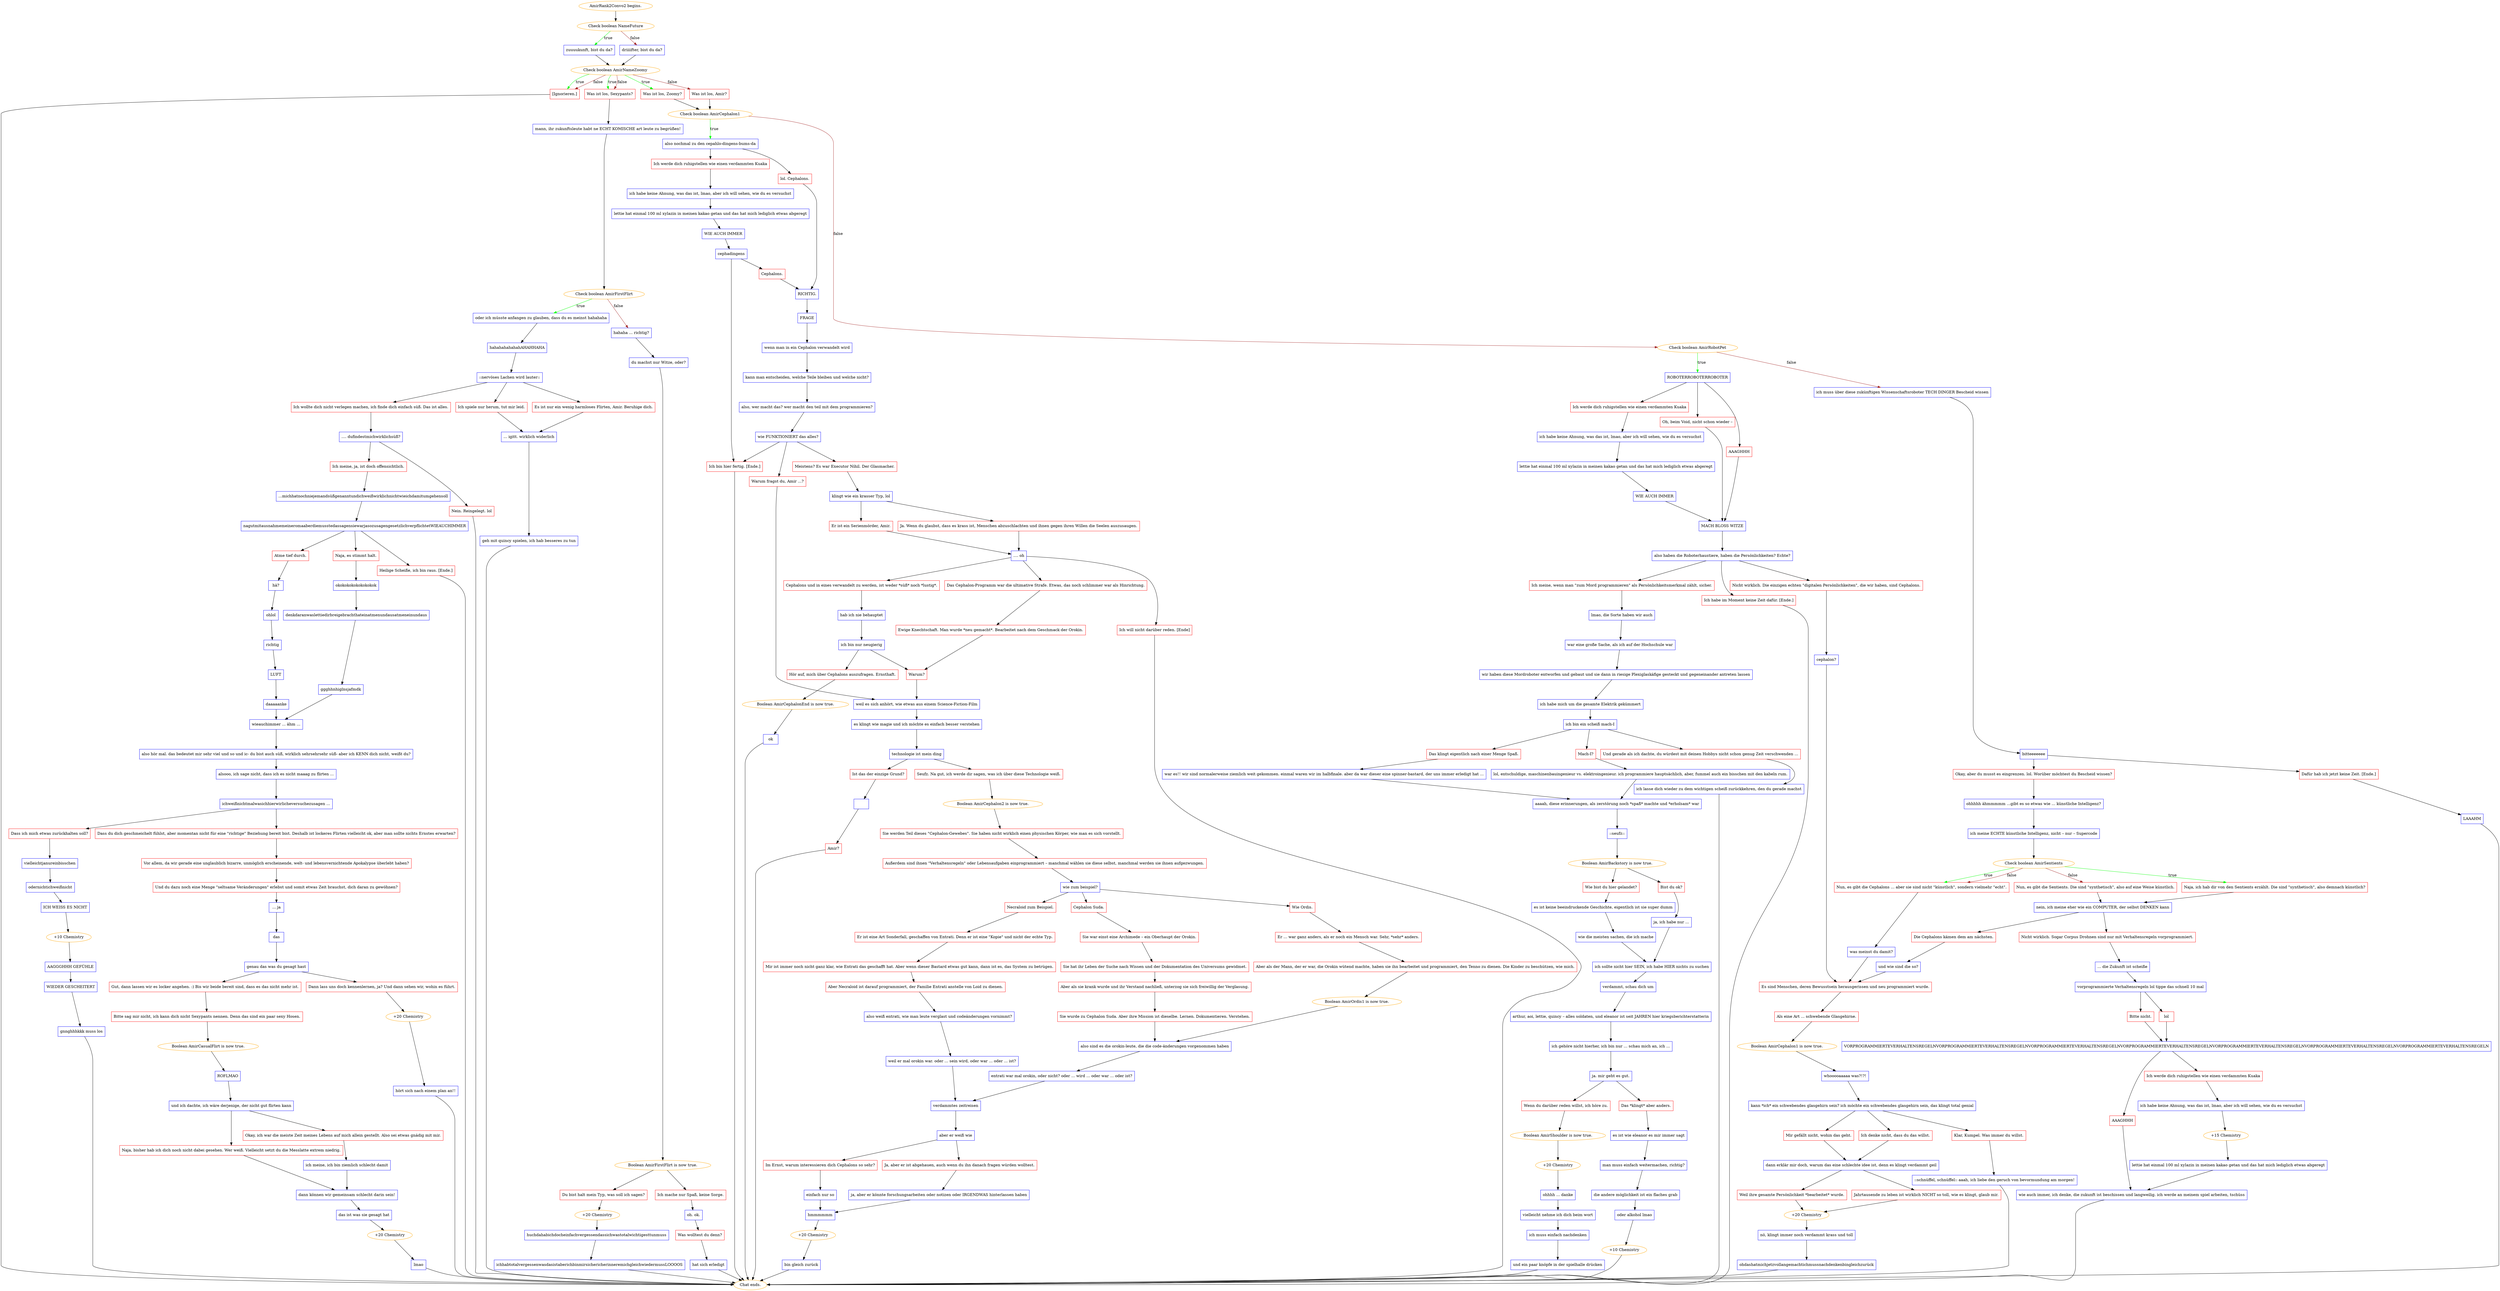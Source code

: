 digraph {
	"AmirRank2Convo2 begins." [color=orange];
		"AmirRank2Convo2 begins." -> j1555648941;
	j1555648941 [label="Check boolean NameFuture",color=orange];
		j1555648941 -> j3307361574 [label=true,color=green];
		j1555648941 -> j3724888176 [label=false,color=brown];
	j3307361574 [label="zuuuukunft, bist du da?",shape=box,color=blue];
		j3307361574 -> j3096240527;
	j3724888176 [label="driiiifter, bist du da?",shape=box,color=blue];
		j3724888176 -> j3096240527;
	j3096240527 [label="Check boolean AmirNameZoomy",color=orange];
		j3096240527 -> j4221938618 [label=true,color=green];
		j3096240527 -> j1084389722 [label=true,color=green];
		j3096240527 -> j474816345 [label=true,color=green];
		j3096240527 -> j4221938618 [label=false,color=brown];
		j3096240527 -> j1084389722 [label=false,color=brown];
		j3096240527 -> j4013942092 [label=false,color=brown];
	j4221938618 [label="[Ignorieren.]",shape=box,color=red];
		j4221938618 -> "Chat ends.";
	j1084389722 [label="Was ist los, Sexypants?",shape=box,color=red];
		j1084389722 -> j3750007848;
	j474816345 [label="Was ist los, Zoomy?",shape=box,color=red];
		j474816345 -> j87647369;
	j4013942092 [label="Was ist los, Amir?",shape=box,color=red];
		j4013942092 -> j87647369;
	"Chat ends." [color=orange];
	j3750007848 [label="mann, ihr zukunftsleute habt ne ECHT KOMISCHE art leute zu begrüßen!",shape=box,color=blue];
		j3750007848 -> j1575820688;
	j87647369 [label="Check boolean AmirCephalon1",color=orange];
		j87647369 -> j115121368 [label=true,color=green];
		j87647369 -> j1377197533 [label=false,color=brown];
	j1575820688 [label="Check boolean AmirFirstFlirt",color=orange];
		j1575820688 -> j2492034012 [label=true,color=green];
		j1575820688 -> j3393384955 [label=false,color=brown];
	j115121368 [label="also nochmal zu den cepahlo-dingens-bums-da",shape=box,color=blue];
		j115121368 -> j2312319209;
		j115121368 -> j2672631031;
	j1377197533 [label="Check boolean AmirRobotPet",color=orange];
		j1377197533 -> j4054132 [label=true,color=green];
		j1377197533 -> j3587318549 [label=false,color=brown];
	j2492034012 [label="oder ich müsste anfangen zu glauben, dass du es meinst hahahaha",shape=box,color=blue];
		j2492034012 -> j3124824646;
	j3393384955 [label="hahaha ... richtig?",shape=box,color=blue];
		j3393384955 -> j1797809894;
	j2312319209 [label="lol. Cephalons.",shape=box,color=red];
		j2312319209 -> j1317306424;
	j2672631031 [label="Ich werde dich ruhigstellen wie einen verdammten Kuaka",shape=box,color=red];
		j2672631031 -> j3753934464;
	j4054132 [label="ROBOTERROBOTERROBOTER",shape=box,color=blue];
		j4054132 -> j484419213;
		j4054132 -> j2311516231;
		j4054132 -> j1996155099;
	j3587318549 [label="ich muss über diese zukünftigen Wissenschaftsroboter TECH DINGER Bescheid wissen",shape=box,color=blue];
		j3587318549 -> j4246511531;
	j3124824646 [label="hahahahahahahAHAHHAHA",shape=box,color=blue];
		j3124824646 -> j4193447995;
	j1797809894 [label="du machst nur Witze, oder?",shape=box,color=blue];
		j1797809894 -> j1496595557;
	j1317306424 [label="RICHTIG.",shape=box,color=blue];
		j1317306424 -> j2656031469;
	j3753934464 [label="ich habe keine Ahnung, was das ist, lmao, aber ich will sehen, wie du es versuchst",shape=box,color=blue];
		j3753934464 -> j438664815;
	j484419213 [label="Oh, beim Void, nicht schon wieder –",shape=box,color=red];
		j484419213 -> j3017706590;
	j2311516231 [label="AAAGHHH",shape=box,color=red];
		j2311516231 -> j3017706590;
	j1996155099 [label="Ich werde dich ruhigstellen wie einen verdammten Kuaka",shape=box,color=red];
		j1996155099 -> j2029901667;
	j4246511531 [label="bitteeeeeee",shape=box,color=blue];
		j4246511531 -> j3028903675;
		j4246511531 -> j2031541575;
	j4193447995 [label="::nervöses Lachen wird lauter::",shape=box,color=blue];
		j4193447995 -> j2907826361;
		j4193447995 -> j4194079776;
		j4193447995 -> j1877489466;
	j1496595557 [label="Boolean AmirFirstFlirt is now true.",color=orange];
		j1496595557 -> j2982463184;
		j1496595557 -> j627037702;
	j2656031469 [label="FRAGE",shape=box,color=blue];
		j2656031469 -> j529052939;
	j438664815 [label="lettie hat einmal 100 ml xylazin in meinen kakao getan und das hat mich lediglich etwas abgeregt",shape=box,color=blue];
		j438664815 -> j3019687302;
	j3017706590 [label="MACH BLOSS WITZE",shape=box,color=blue];
		j3017706590 -> j2671769599;
	j2029901667 [label="ich habe keine Ahnung, was das ist, lmao, aber ich will sehen, wie du es versuchst",shape=box,color=blue];
		j2029901667 -> j3712962446;
	j3028903675 [label="Dafür hab ich jetzt keine Zeit. [Ende.]",shape=box,color=red];
		j3028903675 -> j215032088;
	j2031541575 [label="Okay, aber du musst es eingrenzen. lol. Worüber möchtest du Bescheid wissen?",shape=box,color=red];
		j2031541575 -> j11450129;
	j2907826361 [label="Ich wollte dich nicht verlegen machen, ich finde dich einfach süß. Das ist alles.",shape=box,color=red];
		j2907826361 -> j3585938906;
	j4194079776 [label="Ich spiele nur herum, tut mir leid.",shape=box,color=red];
		j4194079776 -> j3329032730;
	j1877489466 [label="Es ist nur ein wenig harmloses Flirten, Amir. Beruhige dich.",shape=box,color=red];
		j1877489466 -> j3329032730;
	j2982463184 [label="Du bist halt mein Typ, was soll ich sagen?",shape=box,color=red];
		j2982463184 -> j3801050391;
	j627037702 [label="Ich mache nur Spaß, keine Sorge.",shape=box,color=red];
		j627037702 -> j615910744;
	j529052939 [label="wenn man in ein Cephalon verwandelt wird",shape=box,color=blue];
		j529052939 -> j2843111048;
	j3019687302 [label="WIE AUCH IMMER",shape=box,color=blue];
		j3019687302 -> j654997722;
	j2671769599 [label="also haben die Roboterhaustiere, haben die Persönlichkeiten? Echte?",shape=box,color=blue];
		j2671769599 -> j2545538248;
		j2671769599 -> j3374352757;
		j2671769599 -> j3021494413;
	j3712962446 [label="lettie hat einmal 100 ml xylazin in meinen kakao getan und das hat mich lediglich etwas abgeregt",shape=box,color=blue];
		j3712962446 -> j3633236738;
	j215032088 [label="LAAAHM",shape=box,color=blue];
		j215032088 -> "Chat ends.";
	j11450129 [label="ohhhhh ähmmmmm ...gibt es so etwas wie ... künstliche Intelligenz?",shape=box,color=blue];
		j11450129 -> j2017907828;
	j3585938906 [label=".... dufindestmichwirklichsüß?",shape=box,color=blue];
		j3585938906 -> j4103598451;
		j3585938906 -> j3409012234;
	j3329032730 [label="... igitt. wirklich widerlich",shape=box,color=blue];
		j3329032730 -> j3915761420;
	j3801050391 [label="+20 Chemistry",color=orange];
		j3801050391 -> j752171801;
	j615910744 [label="oh. ok.",shape=box,color=blue];
		j615910744 -> j234731829;
	j2843111048 [label="kann man entscheiden, welche Teile bleiben und welche nicht?",shape=box,color=blue];
		j2843111048 -> j2879081918;
	j654997722 [label="cephadingens",shape=box,color=blue];
		j654997722 -> j700184981;
		j654997722 -> j26501869;
	j2545538248 [label="Nicht wirklich. Die einzigen echten \"digitalen Persönlichkeiten\", die wir haben, sind Cephalons.",shape=box,color=red];
		j2545538248 -> j2014499266;
	j3374352757 [label="Ich meine, wenn man \"zum Mord programmieren\" als Persönlichkeitsmerkmal zählt, sicher.",shape=box,color=red];
		j3374352757 -> j540731796;
	j3021494413 [label="Ich habe im Moment keine Zeit dafür. [Ende.]",shape=box,color=red];
		j3021494413 -> "Chat ends.";
	j3633236738 [label="WIE AUCH IMMER",shape=box,color=blue];
		j3633236738 -> j3017706590;
	j2017907828 [label="ich meine ECHTE künstliche Intelligenz, nicht – nur – Supercode",shape=box,color=blue];
		j2017907828 -> j3361290284;
	j4103598451 [label="Ich meine, ja, ist doch offensichtlich.",shape=box,color=red];
		j4103598451 -> j889946464;
	j3409012234 [label="Nein. Reingelegt. lol",shape=box,color=red];
		j3409012234 -> "Chat ends.";
	j3915761420 [label="geh mit quincy spielen, ich hab besseres zu tun",shape=box,color=blue];
		j3915761420 -> "Chat ends.";
	j752171801 [label="huchdahabichdocheinfachvergessendassichwastotalwichtigesttunmuss",shape=box,color=blue];
		j752171801 -> j4292324497;
	j234731829 [label="Was wolltest du denn?",shape=box,color=red];
		j234731829 -> j2499994886;
	j2879081918 [label="also, wer macht das? wer macht den teil mit dem programmieren?",shape=box,color=blue];
		j2879081918 -> j460803607;
	j700184981 [label="Cephalons.",shape=box,color=red];
		j700184981 -> j1317306424;
	j26501869 [label="Ich bin hier fertig. [Ende.]",shape=box,color=red];
		j26501869 -> "Chat ends.";
	j2014499266 [label="cephalon?",shape=box,color=blue];
		j2014499266 -> j3952377309;
	j540731796 [label="lmao, die Sorte haben wir auch",shape=box,color=blue];
		j540731796 -> j3939566060;
	j3361290284 [label="Check boolean AmirSentients",color=orange];
		j3361290284 -> j502698037 [label=true,color=green];
		j3361290284 -> j147018260 [label=true,color=green];
		j3361290284 -> j887103552 [label=false,color=brown];
		j3361290284 -> j147018260 [label=false,color=brown];
	j889946464 [label="...michhatnochniejemandsüßgenanntundichweißwirklichnichtwieichdamitumgehensoll",shape=box,color=blue];
		j889946464 -> j3006527897;
	j4292324497 [label="ichhabtotalvergessenwasdasistaberichbinmirsichericherinneremichgleichwiedermussLOOOOS",shape=box,color=blue];
		j4292324497 -> "Chat ends.";
	j2499994886 [label="hat sich erledigt",shape=box,color=blue];
		j2499994886 -> "Chat ends.";
	j460803607 [label="wie FUNKTIONIERT das alles?",shape=box,color=blue];
		j460803607 -> j391924389;
		j460803607 -> j242922062;
		j460803607 -> j26501869;
	j3952377309 [label="Es sind Menschen, deren Bewusstsein herausgerissen und neu programmiert wurde.",shape=box,color=red];
		j3952377309 -> j1605078569;
	j3939566060 [label="war eine große Sache, als ich auf der Hochschule war",shape=box,color=blue];
		j3939566060 -> j4258655379;
	j502698037 [label="Naja, ich hab dir von den Sentients erzählt. Die sind \"synthetisch\", also demnach künstlich?",shape=box,color=red];
		j502698037 -> j3122701849;
	j147018260 [label="Nun, es gibt die Cephalons ... aber sie sind nicht \"künstlich\", sondern vielmehr \"echt\".",shape=box,color=red];
		j147018260 -> j2378376927;
	j887103552 [label="Nun, es gibt die Sentients. Die sind \"synthetisch\", also auf eine Weise künstlich.",shape=box,color=red];
		j887103552 -> j3122701849;
	j3006527897 [label="nagutmitausnahmemeineromaaberdiemusstedassagensiewarjasozusagengesetzlichverpflichtetWIEAUCHIMMER",shape=box,color=blue];
		j3006527897 -> j2378956216;
		j3006527897 -> j2110427409;
		j3006527897 -> j2055702552;
	j391924389 [label="Meistens? Es war Executor Nihil. Der Glasmacher.",shape=box,color=red];
		j391924389 -> j1536701201;
	j242922062 [label="Warum fragst du, Amir ...?",shape=box,color=red];
		j242922062 -> j2910270750;
	j1605078569 [label="Als eine Art ... schwebende Glasgehirne.",shape=box,color=red];
		j1605078569 -> j2736927145;
	j4258655379 [label="wir haben diese Mordroboter entworfen und gebaut und sie dann in riesige Plexiglaskäfige gesteckt und gegeneinander antreten lassen",shape=box,color=blue];
		j4258655379 -> j719706352;
	j3122701849 [label="nein, ich meine eher wie ein COMPUTER, der selbst DENKEN kann",shape=box,color=blue];
		j3122701849 -> j1619777783;
		j3122701849 -> j840093473;
	j2378376927 [label="was meinst du damit?",shape=box,color=blue];
		j2378376927 -> j3952377309;
	j2378956216 [label="Atme tief durch.",shape=box,color=red];
		j2378956216 -> j2564326867;
	j2110427409 [label="Naja, es stimmt halt.",shape=box,color=red];
		j2110427409 -> j2190914013;
	j2055702552 [label="Heilige Scheiße, ich bin raus. [Ende.]",shape=box,color=red];
		j2055702552 -> "Chat ends.";
	j1536701201 [label="klingt wie ein krasser Typ, lol",shape=box,color=blue];
		j1536701201 -> j2458441488;
		j1536701201 -> j3708547763;
	j2910270750 [label="weil es sich anhört, wie etwas aus einem Science-Fiction-Film",shape=box,color=blue];
		j2910270750 -> j846729492;
	j2736927145 [label="Boolean AmirCephalon1 is now true.",color=orange];
		j2736927145 -> j2217811682;
	j719706352 [label="ich habe mich um die gesamte Elektrik gekümmert",shape=box,color=blue];
		j719706352 -> j4021572635;
	j1619777783 [label="Die Cephalons kämen dem am nächsten.",shape=box,color=red];
		j1619777783 -> j1147397134;
	j840093473 [label="Nicht wirklich. Sogar Corpus Drohnen sind nur mit Verhaltensregeln vorprogrammiert.",shape=box,color=red];
		j840093473 -> j2359377820;
	j2564326867 [label="hä?",shape=box,color=blue];
		j2564326867 -> j4255470236;
	j2190914013 [label="okokokokokokokokok",shape=box,color=blue];
		j2190914013 -> j2219963722;
	j2458441488 [label="Ja. Wenn du glaubst, dass es krass ist, Menschen abzuschlachten und ihnen gegen ihren Willen die Seelen auszusaugen.",shape=box,color=red];
		j2458441488 -> j1381907920;
	j3708547763 [label="Er ist ein Serienmörder, Amir.",shape=box,color=red];
		j3708547763 -> j1381907920;
	j846729492 [label="es klingt wie magie und ich möchte es einfach besser verstehen",shape=box,color=blue];
		j846729492 -> j21761654;
	j2217811682 [label="whooooaaaaa was?!?!",shape=box,color=blue];
		j2217811682 -> j1940614752;
	j4021572635 [label="ich bin ein scheiß mach-I",shape=box,color=blue];
		j4021572635 -> j2165625261;
		j4021572635 -> j1970320508;
		j4021572635 -> j553232700;
	j1147397134 [label="und wie sind die so?",shape=box,color=blue];
		j1147397134 -> j3952377309;
	j2359377820 [label="... die Zukunft ist scheiße",shape=box,color=blue];
		j2359377820 -> j292380097;
	j4255470236 [label="ohlol",shape=box,color=blue];
		j4255470236 -> j3981626300;
	j2219963722 [label="denkdaranwaslettiedirbreigebrachthateinatmenundausatmeneinundaus",shape=box,color=blue];
		j2219963722 -> j3613006947;
	j1381907920 [label=".... oh",shape=box,color=blue];
		j1381907920 -> j215706029;
		j1381907920 -> j2231074874;
		j1381907920 -> j658200061;
	j21761654 [label="technologie ist mein ding",shape=box,color=blue];
		j21761654 -> j1023077670;
		j21761654 -> j2938090448;
	j1940614752 [label="kann *ich* ein schwebendes glasgehirn sein? ich möchte ein schwebendes glasgehirn sein, das klingt total genial",shape=box,color=blue];
		j1940614752 -> j3594797301;
		j1940614752 -> j3096640561;
		j1940614752 -> j3549899847;
	j2165625261 [label="Mach-I?",shape=box,color=red];
		j2165625261 -> j2414151238;
	j1970320508 [label="Das klingt eigentlich nach einer Menge Spaß.",shape=box,color=red];
		j1970320508 -> j2266044189;
	j553232700 [label="Und gerade als ich dachte, du würdest mit deinen Hobbys nicht schon genug Zeit verschwenden ...",shape=box,color=red];
		j553232700 -> j2151363898;
	j292380097 [label="vorprogrammierte Verhaltensregeln lol tippe das schnell 10 mal",shape=box,color=blue];
		j292380097 -> j3666099847;
		j292380097 -> j1149664132;
	j3981626300 [label="richtig",shape=box,color=blue];
		j3981626300 -> j3604036129;
	j3613006947 [label="ggghhnhiglnsjafmdk",shape=box,color=blue];
		j3613006947 -> j2225385559;
	j215706029 [label="Cephalons und in eines verwandelt zu werden, ist weder *süß* noch *lustig*.",shape=box,color=red];
		j215706029 -> j1480842532;
	j2231074874 [label="Ich will nicht darüber reden. [Ende]",shape=box,color=red];
		j2231074874 -> "Chat ends.";
	j658200061 [label="Das Cephalon-Programm war die ultimative Strafe. Etwas, das noch schlimmer war als Hinrichtung.",shape=box,color=red];
		j658200061 -> j3679616956;
	j1023077670 [label="Ist das der einzige Grund?",shape=box,color=red];
		j1023077670 -> j3956974090;
	j2938090448 [label="Seufz. Na gut, ich werde dir sagen, was ich über diese Technologie weiß.",shape=box,color=red];
		j2938090448 -> j3833795817;
	j3594797301 [label="Mir gefällt nicht, wohin das geht.",shape=box,color=red];
		j3594797301 -> j328105516;
	j3096640561 [label="Ich denke nicht, dass du das willst.",shape=box,color=red];
		j3096640561 -> j328105516;
	j3549899847 [label="Klar, Kumpel. Was immer du willst.",shape=box,color=red];
		j3549899847 -> j1934114727;
	j2414151238 [label="lol, entschuldige, maschinenbauingenieur vs. elektroingenieur. ich programmiere hauptsächlich, aber, fummel auch ein bisschen mit den kabeln rum.",shape=box,color=blue];
		j2414151238 -> j322707743;
	j2266044189 [label="war es!! wir sind normalerweise ziemlich weit gekommen. einmal waren wir im halbfinale. aber da war dieser eine spinner-bastard, der uns immer erledigt hat ...",shape=box,color=blue];
		j2266044189 -> j322707743;
	j2151363898 [label="ich lasse dich wieder zu dem wichtigen scheiß zurückkehren, den du gerade machst",shape=box,color=blue];
		j2151363898 -> "Chat ends.";
	j3666099847 [label="lol",shape=box,color=red];
		j3666099847 -> j1771278913;
	j1149664132 [label="Bitte nicht.",shape=box,color=red];
		j1149664132 -> j1771278913;
	j3604036129 [label="LUFT",shape=box,color=blue];
		j3604036129 -> j1114644403;
	j2225385559 [label="wieauchimmer ... ähm ...",shape=box,color=blue];
		j2225385559 -> j1192422242;
	j1480842532 [label="hab ich nie behauptet",shape=box,color=blue];
		j1480842532 -> j1909174252;
	j3679616956 [label="Ewige Knechtschaft. Man wurde *neu gemacht*. Bearbeitet nach dem Geschmack der Orokin.",shape=box,color=red];
		j3679616956 -> j349047859;
	j3956974090 [label="  ",shape=box,color=blue];
		j3956974090 -> j2228253618;
	j3833795817 [label="Boolean AmirCephalon2 is now true.",color=orange];
		j3833795817 -> j2222101076;
	j328105516 [label="dann erklär mir doch, warum das eine schlechte idee ist, denn es klingt verdammt geil",shape=box,color=blue];
		j328105516 -> j2072444409;
		j328105516 -> j1961590580;
	j1934114727 [label="::schnüffel, schnüffel:: aaah, ich liebe den geruch von bevormundung am morgen!",shape=box,color=blue];
		j1934114727 -> "Chat ends.";
	j322707743 [label="aaaah, diese erinnerungen, als zerstörung noch *spaß* machte und *erholsam* war",shape=box,color=blue];
		j322707743 -> j2134939187;
	j1771278913 [label="VORPROGRAMMIERTEVERHALTENSREGELNVORPROGRAMMIERTEVERHALTENSREGELNVORPROGRAMMIERTEVERHALTENSREGELNVORPROGRAMMIERTEVERHALTENSREGELNVORPROGRAMMIERTEVERHALTENSREGELNVORPROGRAMMIERTEVERHALTENSREGELNVORPROGRAMMIERTEVERHALTENSREGELN",shape=box,color=blue];
		j1771278913 -> j2101935954;
		j1771278913 -> j4168805984;
	j1114644403 [label="daaaaanke",shape=box,color=blue];
		j1114644403 -> j2225385559;
	j1192422242 [label="also hör mal. das bedeutet mir sehr viel und so und ic- du bist auch süß, wirklich sehrsehrsehr süß- aber ich KENN dich nicht, weißt du?",shape=box,color=blue];
		j1192422242 -> j2960310200;
	j1909174252 [label="ich bin nur neugierig",shape=box,color=blue];
		j1909174252 -> j349047859;
		j1909174252 -> j2478160134;
	j349047859 [label="Warum?",shape=box,color=red];
		j349047859 -> j2910270750;
	j2228253618 [label="Amir?",shape=box,color=red];
		j2228253618 -> "Chat ends.";
	j2222101076 [label="Sie werden Teil dieses \"Cephalon-Gewebes\". Sie haben nicht wirklich einen physischen Körper, wie man es sich vorstellt.",shape=box,color=red];
		j2222101076 -> j1962427523;
	j2072444409 [label="Weil ihre gesamte Persönlichkeit *bearbeitet* wurde.",shape=box,color=red];
		j2072444409 -> j1746055533;
	j1961590580 [label="Jahrtausende zu leben ist wirklich NICHT so toll, wie es klingt, glaub mir.",shape=box,color=red];
		j1961590580 -> j1746055533;
	j2134939187 [label="::seufz::",shape=box,color=blue];
		j2134939187 -> j2341517216;
	j2101935954 [label="Ich werde dich ruhigstellen wie einen verdammten Kuaka",shape=box,color=red];
		j2101935954 -> j1028692125;
	j4168805984 [label="AAAGHHH",shape=box,color=red];
		j4168805984 -> j1644398351;
	j2960310200 [label="alsooo, ich sage nicht, dass ich es nicht maaag zu flirten ...",shape=box,color=blue];
		j2960310200 -> j2539879114;
	j2478160134 [label="Hör auf, mich über Cephalons auszufragen. Ernsthaft.",shape=box,color=red];
		j2478160134 -> j1631207674;
	j1962427523 [label="Außerdem sind ihnen \"Verhaltensregeln\" oder Lebensaufgaben einprogrammiert – manchmal wählen sie diese selbst, manchmal werden sie ihnen aufgezwungen.",shape=box,color=red];
		j1962427523 -> j2079666052;
	j1746055533 [label="+20 Chemistry",color=orange];
		j1746055533 -> j1308649462;
	j2341517216 [label="Boolean AmirBackstory is now true.",color=orange];
		j2341517216 -> j469885157;
		j2341517216 -> j3559321770;
	j1028692125 [label="ich habe keine Ahnung, was das ist, lmao, aber ich will sehen, wie du es versuchst",shape=box,color=blue];
		j1028692125 -> j3783282761;
	j1644398351 [label="wie auch immer, ich denke, die zukunft ist beschissen und langweilig. ich werde an meinem spiel arbeiten, tschüss",shape=box,color=blue];
		j1644398351 -> "Chat ends.";
	j2539879114 [label="ichweißnichtmalwasichhierwirlicheversuchezusagen ...",shape=box,color=blue];
		j2539879114 -> j1259729077;
		j2539879114 -> j1361180172;
	j1631207674 [label="Boolean AmirCephalonEnd is now true.",color=orange];
		j1631207674 -> j2346536463;
	j2079666052 [label="wie zum beispiel?",shape=box,color=blue];
		j2079666052 -> j1063890308;
		j2079666052 -> j2880122644;
		j2079666052 -> j1361587791;
	j1308649462 [label="nö, klingt immer noch verdammt krass und toll",shape=box,color=blue];
		j1308649462 -> j3675864132;
	j469885157 [label="Bist du ok?",shape=box,color=red];
		j469885157 -> j108346602;
	j3559321770 [label="Wie bist du hier gelandet?",shape=box,color=red];
		j3559321770 -> j4196180171;
	j3783282761 [label="+15 Chemistry",color=orange];
		j3783282761 -> j2080758054;
	j1259729077 [label="Dass du dich geschmeichelt fühlst, aber momentan nicht für eine \"richtige\" Beziehung bereit bist. Deshalb ist lockeres Flirten vielleicht ok, aber man sollte nichts Ernstes erwarten?",shape=box,color=red];
		j1259729077 -> j987611496;
	j1361180172 [label="Dass ich mich etwas zurückhalten soll?",shape=box,color=red];
		j1361180172 -> j3757143851;
	j2346536463 [label="ok",shape=box,color=blue];
		j2346536463 -> "Chat ends.";
	j1063890308 [label="Wie Ordis.",shape=box,color=red];
		j1063890308 -> j4121593158;
	j2880122644 [label="Cephalon Suda.",shape=box,color=red];
		j2880122644 -> j4221896187;
	j1361587791 [label="Necraloid zum Beispiel.",shape=box,color=red];
		j1361587791 -> j3093834857;
	j3675864132 [label="ohdashatmichjetzvollangemachtichmussnachdenkenbingleichzurück",shape=box,color=blue];
		j3675864132 -> "Chat ends.";
	j108346602 [label="ja, ich habe nur ...",shape=box,color=blue];
		j108346602 -> j1522182172;
	j4196180171 [label="es ist keine beeindruckende Geschichte, eigentlich ist sie super dumm",shape=box,color=blue];
		j4196180171 -> j4137404689;
	j2080758054 [label="lettie hat einmal 100 ml xylazin in meinen kakao getan und das hat mich lediglich etwas abgeregt",shape=box,color=blue];
		j2080758054 -> j1644398351;
	j987611496 [label="Vor allem, da wir gerade eine unglaublich bizarre, unmöglich erscheinende, welt- und lebensvernichtende Apokalypse überlebt haben?",shape=box,color=red];
		j987611496 -> j542699016;
	j3757143851 [label="vielleichtjanureinbisschen",shape=box,color=blue];
		j3757143851 -> j862507220;
	j4121593158 [label="Er ... war ganz anders, als er noch ein Mensch war. Sehr, *sehr* anders.",shape=box,color=red];
		j4121593158 -> j442208557;
	j4221896187 [label="Sie war einst eine Archimede – ein Oberhaupt der Orokin.",shape=box,color=red];
		j4221896187 -> j1367700933;
	j3093834857 [label="Er ist eine Art Sonderfall, geschaffen von Entrati. Denn er ist eine \"Kopie\" und nicht der echte Typ.",shape=box,color=red];
		j3093834857 -> j390879003;
	j1522182172 [label="ich sollte nicht hier SEIN, ich habe HIER nichts zu suchen",shape=box,color=blue];
		j1522182172 -> j207218780;
	j4137404689 [label="wie die meisten sachen, die ich mache",shape=box,color=blue];
		j4137404689 -> j1522182172;
	j542699016 [label="Und du dazu noch eine Menge \"seltsame Veränderungen\" erlebst und somit etwas Zeit brauchst, dich daran zu gewöhnen?",shape=box,color=red];
		j542699016 -> j717240881;
	j862507220 [label="odernichtichweißnicht",shape=box,color=blue];
		j862507220 -> j1466686680;
	j442208557 [label="Aber als der Mann, der er war, die Orokin wütend machte, haben sie ihn bearbeitet und programmiert, den Tenno zu dienen. Die Kinder zu beschützen, wie mich.",shape=box,color=red];
		j442208557 -> j3842581381;
	j1367700933 [label="Sie hat ihr Leben der Suche nach Wissen und der Dokumentation des Universums gewidmet.",shape=box,color=red];
		j1367700933 -> j4222793199;
	j390879003 [label="Mir ist immer noch nicht ganz klar, wie Entrati das geschafft hat. Aber wenn dieser Bastard etwas gut kann, dann ist es, das System zu betrügen.",shape=box,color=red];
		j390879003 -> j3645087772;
	j207218780 [label="verdammt, schau dich um",shape=box,color=blue];
		j207218780 -> j4259079369;
	j717240881 [label="... ja",shape=box,color=blue];
		j717240881 -> j2055301385;
	j1466686680 [label="ICH WEISS ES NICHT",shape=box,color=blue];
		j1466686680 -> j1105939416;
	j3842581381 [label="Boolean AmirOrdis1 is now true.",color=orange];
		j3842581381 -> j4162390289;
	j4222793199 [label="Aber als sie krank wurde und ihr Verstand nachließ, unterzog sie sich freiwillig der Verglasung.",shape=box,color=red];
		j4222793199 -> j2515702004;
	j3645087772 [label="Aber Necraloid ist darauf programmiert, der Familie Entrati anstelle von Loid zu dienen.",shape=box,color=red];
		j3645087772 -> j4178418078;
	j4259079369 [label="arthur, aoi, lettie, quincy – alles soldaten, und eleanor ist seit JAHREN hier kriegsberichterstatterin",shape=box,color=blue];
		j4259079369 -> j2403422728;
	j2055301385 [label="das",shape=box,color=blue];
		j2055301385 -> j1342123745;
	j1105939416 [label="+10 Chemistry",color=orange];
		j1105939416 -> j3158003236;
	j4162390289 [label="also sind es die orokin-leute, die die code-änderungen vorgenommen haben",shape=box,color=blue];
		j4162390289 -> j2283107787;
	j2515702004 [label="Sie wurde zu Cephalon Suda. Aber ihre Mission ist dieselbe. Lernen. Dokumentieren. Verstehen.",shape=box,color=red];
		j2515702004 -> j4162390289;
	j4178418078 [label="also weiß entrati, wie man leute verglast und codeänderungen vornimmt?",shape=box,color=blue];
		j4178418078 -> j1953946825;
	j2403422728 [label="ich gehöre nicht hierher, ich bin nur ... schau mich an, ich ...",shape=box,color=blue];
		j2403422728 -> j563618606;
	j1342123745 [label="genau das was du gesagt hast",shape=box,color=blue];
		j1342123745 -> j3225458639;
		j1342123745 -> j2198619248;
	j3158003236 [label="AAGGGHHH GEFÜHLE",shape=box,color=blue];
		j3158003236 -> j2979881304;
	j2283107787 [label="entrati war mal orokin, oder nicht? oder ... wird ... oder war ... oder ist?",shape=box,color=blue];
		j2283107787 -> j673013220;
	j1953946825 [label="weil er mal orokin war. oder ... sein wird, oder war ... oder ... ist?",shape=box,color=blue];
		j1953946825 -> j673013220;
	j563618606 [label="ja. mir geht es gut.",shape=box,color=blue];
		j563618606 -> j1520144209;
		j563618606 -> j1401420732;
	j3225458639 [label="Dann lass uns doch kennenlernen, ja? Und dann sehen wir, wohin es führt.",shape=box,color=red];
		j3225458639 -> j1413694918;
	j2198619248 [label="Gut, dann lassen wir es locker angehen. :) Bis wir beide bereit sind, dass es das nicht mehr ist.",shape=box,color=red];
		j2198619248 -> j3905989130;
	j2979881304 [label="WIEDER GESCHEITERT",shape=box,color=blue];
		j2979881304 -> j3283678588;
	j673013220 [label="verdammtes zeitreisen",shape=box,color=blue];
		j673013220 -> j1453051356;
	j1520144209 [label="Wenn du darüber reden willst, ich höre zu.",shape=box,color=red];
		j1520144209 -> j2419746470;
	j1401420732 [label="Das *klingt* aber anders.",shape=box,color=red];
		j1401420732 -> j1834435948;
	j1413694918 [label="+20 Chemistry",color=orange];
		j1413694918 -> j2220474486;
	j3905989130 [label="Bitte sag mir nicht, ich kann dich nicht Sexypants nennen. Denn das sind ein paar sexy Hosen.",shape=box,color=red];
		j3905989130 -> j1031847320;
	j3283678588 [label="gnnghhhkkk muss los",shape=box,color=blue];
		j3283678588 -> "Chat ends.";
	j1453051356 [label="aber er weiß wie",shape=box,color=blue];
		j1453051356 -> j4110963013;
		j1453051356 -> j893929301;
	j2419746470 [label="Boolean AmirShoulder is now true.",color=orange];
		j2419746470 -> j611147068;
	j1834435948 [label="es ist wie eleanor es mir immer sagt",shape=box,color=blue];
		j1834435948 -> j1591093000;
	j2220474486 [label="hört sich nach einem plan an!!",shape=box,color=blue];
		j2220474486 -> "Chat ends.";
	j1031847320 [label="Boolean AmirCasualFlirt is now true.",color=orange];
		j1031847320 -> j431797226;
	j4110963013 [label="Ja, aber er ist abgehauen, auch wenn du ihn danach fragen würden wolltest.",shape=box,color=red];
		j4110963013 -> j621629653;
	j893929301 [label="Im Ernst, warum interessieren dich Cephalons so sehr?",shape=box,color=red];
		j893929301 -> j2429863723;
	j611147068 [label="+20 Chemistry",color=orange];
		j611147068 -> j1006967140;
	j1591093000 [label="man muss einfach weitermachen, richtig?",shape=box,color=blue];
		j1591093000 -> j2990817117;
	j431797226 [label="ROFLMAO",shape=box,color=blue];
		j431797226 -> j200359870;
	j621629653 [label="ja, aber er könnte forschungsarbeiten oder notizen oder IRGENDWAS hinterlassen haben",shape=box,color=blue];
		j621629653 -> j71603017;
	j2429863723 [label="einfach nur so",shape=box,color=blue];
		j2429863723 -> j71603017;
	j1006967140 [label="ohhhh ... danke",shape=box,color=blue];
		j1006967140 -> j3487754565;
	j2990817117 [label="die andere möglichkeit ist ein flaches grab",shape=box,color=blue];
		j2990817117 -> j1129351687;
	j200359870 [label="und ich dachte, ich wäre derjenige, der nicht gut flirten kann",shape=box,color=blue];
		j200359870 -> j1719738222;
		j200359870 -> j2449584972;
	j71603017 [label="hmmmmmm",shape=box,color=blue];
		j71603017 -> j3021657644;
	j3487754565 [label="vielleicht nehme ich dich beim wort",shape=box,color=blue];
		j3487754565 -> j3580563459;
	j1129351687 [label="oder alkohol lmao",shape=box,color=blue];
		j1129351687 -> j1933300832;
	j1719738222 [label="Naja, bisher hab ich dich noch nicht dabei gesehen. Wer weiß. Vielleicht setzt du die Messlatte extrem niedrig.",shape=box,color=red];
		j1719738222 -> j2235886593;
	j2449584972 [label="Okay, ich war die meiste Zeit meines Lebens auf mich allein gestellt. Also sei etwas gnädig mit mir.",shape=box,color=red];
		j2449584972 -> j3894004250;
	j3021657644 [label="+20 Chemistry",color=orange];
		j3021657644 -> j3287716253;
	j3580563459 [label="ich muss einfach nachdenken",shape=box,color=blue];
		j3580563459 -> j2392673259;
	j1933300832 [label="+10 Chemistry",color=orange];
		j1933300832 -> "Chat ends.";
	j2235886593 [label="dann können wir gemeinsam schlecht darin sein!",shape=box,color=blue];
		j2235886593 -> j998277395;
	j3894004250 [label="ich meine, ich bin ziemlich schlecht damit",shape=box,color=blue];
		j3894004250 -> j2235886593;
	j3287716253 [label="bin gleich zurück",shape=box,color=blue];
		j3287716253 -> "Chat ends.";
	j2392673259 [label="und ein paar knöpfe in der spielhalle drücken",shape=box,color=blue];
		j2392673259 -> "Chat ends.";
	j998277395 [label="das ist was sie gesagt hat",shape=box,color=blue];
		j998277395 -> j2251546872;
	j2251546872 [label="+20 Chemistry",color=orange];
		j2251546872 -> j1868894267;
	j1868894267 [label="lmao",shape=box,color=blue];
		j1868894267 -> "Chat ends.";
}